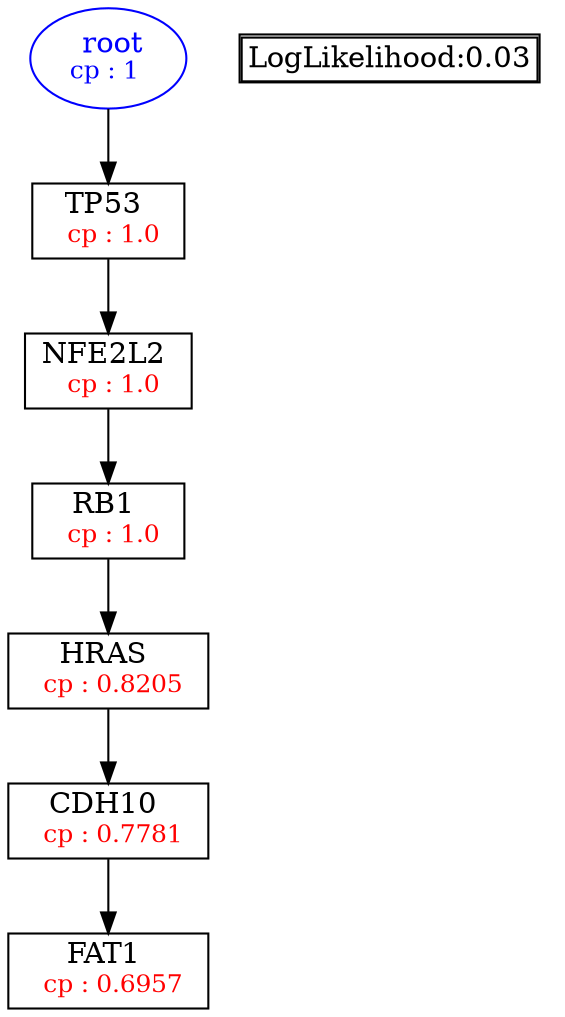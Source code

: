 digraph tree {
    "root" [label=<<font color='Blue'> root</font><br/><font color='Blue' POINT-SIZE='12'>cp : 1 </font>>, shape=oval, color=Blue];
    "S6" [label =<TP53 <br/> <font color='Red' POINT-SIZE='12'> cp : 1.0 </font>>, shape=box];
    "S1" [label =<NFE2L2 <br/> <font color='Red' POINT-SIZE='12'> cp : 1.0 </font>>, shape=box];
    "S5" [label =<RB1 <br/> <font color='Red' POINT-SIZE='12'> cp : 1.0 </font>>, shape=box];
    "S4" [label =<HRAS <br/> <font color='Red' POINT-SIZE='12'> cp : 0.8205 </font>>, shape=box];
    "S3" [label =<CDH10 <br/> <font color='Red' POINT-SIZE='12'> cp : 0.7781 </font>>, shape=box];
    "S2" [label =<FAT1 <br/> <font color='Red' POINT-SIZE='12'> cp : 0.6957 </font>>, shape=box];
    "root" -> "S6";
    "S6" -> "S1";
    "S1" -> "S5";
    "S5" -> "S4";
    "S4" -> "S3";
    "S3" -> "S2";

    node[shape=plaintext]
    fontsize="10"
    struct1 [label=
    <<TABLE BORDER="1" CELLBORDER="1" CELLSPACING="0" >
    <TR><TD ALIGN="LEFT">LogLikelihood:0.03</TD></TR>
    </TABLE>>];

}
